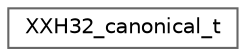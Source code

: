 digraph "类继承关系图"
{
 // LATEX_PDF_SIZE
  bgcolor="transparent";
  edge [fontname=Helvetica,fontsize=10,labelfontname=Helvetica,labelfontsize=10];
  node [fontname=Helvetica,fontsize=10,shape=box,height=0.2,width=0.4];
  rankdir="LR";
  Node0 [id="Node000000",label="XXH32_canonical_t",height=0.2,width=0.4,color="grey40", fillcolor="white", style="filled",URL="$struct_x_x_h32__canonical__t.html",tooltip="Canonical (big endian) representation of XXH32_hash_t."];
}
